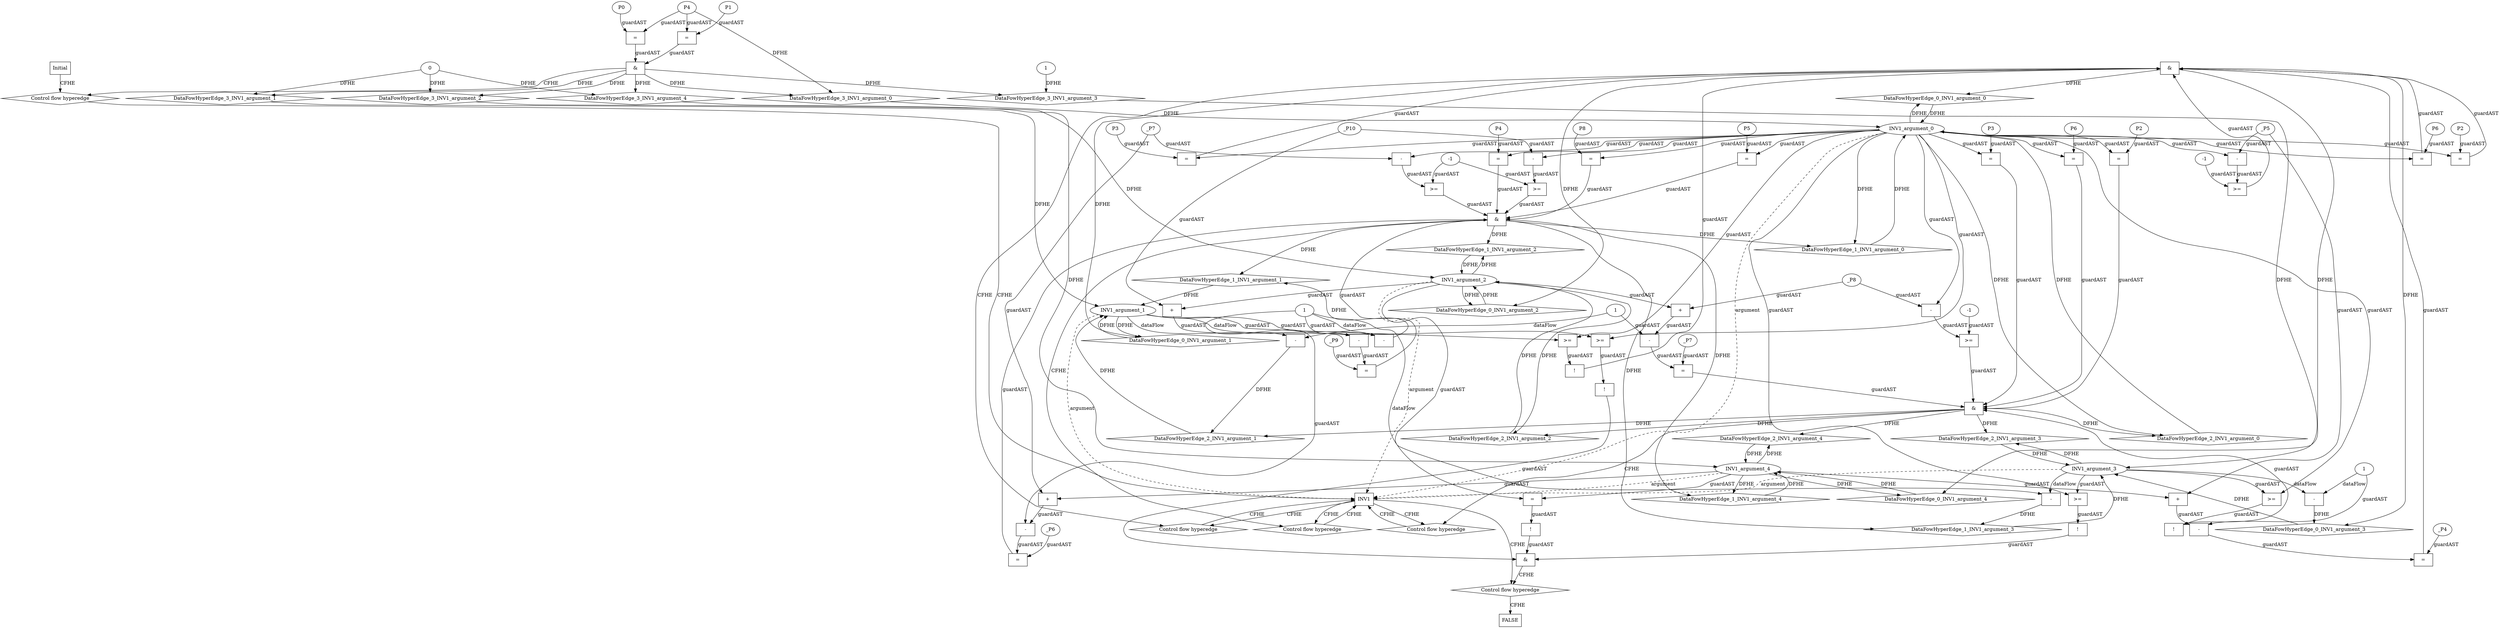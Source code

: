digraph dag {
"INV1" [label="INV1" nodeName="INV1" class=CONTROL  shape="rect"];
FALSE [label="FALSE" nodeName=FALSE class=CONTROL  shape="rect"];
Initial [label="Initial" nodeName=Initial class=CONTROL  shape="rect"];
ControlFowHyperEdge_0 [label="Control flow hyperedge" nodeName=ControlFowHyperEdge_0 class=controlFlowHyperEdge shape="diamond"];
"INV1" -> ControlFowHyperEdge_0 [label="CFHE"]
ControlFowHyperEdge_0 -> "INV1" [label="CFHE"]
ControlFowHyperEdge_1 [label="Control flow hyperedge" nodeName=ControlFowHyperEdge_1 class=controlFlowHyperEdge shape="diamond"];
"INV1" -> ControlFowHyperEdge_1 [label="CFHE"]
ControlFowHyperEdge_1 -> "INV1" [label="CFHE"]
ControlFowHyperEdge_2 [label="Control flow hyperedge" nodeName=ControlFowHyperEdge_2 class=controlFlowHyperEdge shape="diamond"];
"INV1" -> ControlFowHyperEdge_2 [label="CFHE"]
ControlFowHyperEdge_2 -> "INV1" [label="CFHE"]
ControlFowHyperEdge_3 [label="Control flow hyperedge" nodeName=ControlFowHyperEdge_3 class=controlFlowHyperEdge shape="diamond"];
"Initial" -> ControlFowHyperEdge_3 [label="CFHE"]
ControlFowHyperEdge_3 -> "INV1" [label="CFHE"]
ControlFowHyperEdge_4 [label="Control flow hyperedge" nodeName=ControlFowHyperEdge_4 class=controlFlowHyperEdge shape="diamond"];
"INV1" -> ControlFowHyperEdge_4 [label="CFHE"]
ControlFowHyperEdge_4 -> "FALSE" [label="CFHE"]
"INV1_argument_0" [label="INV1_argument_0" nodeName=argument0 class=argument  head="INV1" shape="oval"];
"INV1_argument_0" -> "INV1"[label="argument" style="dashed"]
"INV1_argument_1" [label="INV1_argument_1" nodeName=argument1 class=argument  head="INV1" shape="oval"];
"INV1_argument_1" -> "INV1"[label="argument" style="dashed"]
"INV1_argument_2" [label="INV1_argument_2" nodeName=argument2 class=argument  head="INV1" shape="oval"];
"INV1_argument_2" -> "INV1"[label="argument" style="dashed"]
"INV1_argument_3" [label="INV1_argument_3" nodeName=argument3 class=argument  head="INV1" shape="oval"];
"INV1_argument_3" -> "INV1"[label="argument" style="dashed"]
"INV1_argument_4" [label="INV1_argument_4" nodeName=argument4 class=argument  head="INV1" shape="oval"];
"INV1_argument_4" -> "INV1"[label="argument" style="dashed"]

"xxxINV1___INV1_0xxx_and" [label="&" nodeName="xxxINV1___INV1_0xxx_and" class=Operator shape="rect"];
"xxxINV1___INV1_0xxxguard1_node_0" [label="=" nodeName="xxxINV1___INV1_0xxxguard1_node_0" class=Operator  shape="rect"];
"xxxINV1___INV1_0xxxguard1_node_1" [label="-" nodeName="xxxINV1___INV1_0xxxguard1_node_1" class= Operator shape="rect"];
"xxxINV1___INV1_0xxxguard1_node_2" [label="+" nodeName="xxxINV1___INV1_0xxxguard1_node_2" class= Operator shape="rect"];
"xxxINV1___INV1_0xxxguard1_node_4" [label="_P5" nodeName="xxxINV1___INV1_0xxxguard1_node_4" class=symbolicConstant ];
"xxxINV1___INV1_0xxxguard1_node_6" [label="_P4" nodeName="xxxINV1___INV1_0xxxguard1_node_6" class=symbolicConstant ];
"xxxINV1___INV1_0xxxguard1_node_1" -> "xxxINV1___INV1_0xxxguard1_node_0"[label="guardAST"]
"xxxINV1___INV1_0xxxguard1_node_6" -> "xxxINV1___INV1_0xxxguard1_node_0"[label="guardAST"]
"xxxINV1___INV1_0xxxguard1_node_2" -> "xxxINV1___INV1_0xxxguard1_node_1"[label="guardAST"]
"xxxINV1___INV1_0xxxdataFlow_0_node_2" -> "xxxINV1___INV1_0xxxguard1_node_1"[label="guardAST"]
"INV1_argument_4" -> "xxxINV1___INV1_0xxxguard1_node_2"[label="guardAST"]
"xxxINV1___INV1_0xxxguard1_node_4" -> "xxxINV1___INV1_0xxxguard1_node_2"[label="guardAST"]

"xxxINV1___INV1_0xxxguard1_node_0" -> "xxxINV1___INV1_0xxx_and" [label="guardAST"];
"xxxINV1___INV1_0xxxguard2_node_0" [label="=" nodeName="xxxINV1___INV1_0xxxguard2_node_0" class=Operator  shape="rect"];
"xxxINV1___INV1_0xxxguard2_node_1" [label="P6" nodeName="xxxINV1___INV1_0xxxguard2_node_1" class=symbolicConstant ];
"xxxINV1___INV1_0xxxguard2_node_1" -> "xxxINV1___INV1_0xxxguard2_node_0"[label="guardAST"]
"INV1_argument_0" -> "xxxINV1___INV1_0xxxguard2_node_0"[label="guardAST"]

"xxxINV1___INV1_0xxxguard2_node_0" -> "xxxINV1___INV1_0xxx_and" [label="guardAST"];
"xxxINV1___INV1_0xxxguard_0_node_0" [label="=" nodeName="xxxINV1___INV1_0xxxguard_0_node_0" class=Operator  shape="rect"];
"xxxINV1___INV1_0xxxguard_0_node_1" [label="P2" nodeName="xxxINV1___INV1_0xxxguard_0_node_1" class=symbolicConstant ];
"xxxINV1___INV1_0xxxguard_0_node_1" -> "xxxINV1___INV1_0xxxguard_0_node_0"[label="guardAST"]
"INV1_argument_0" -> "xxxINV1___INV1_0xxxguard_0_node_0"[label="guardAST"]

"xxxINV1___INV1_0xxxguard_0_node_0" -> "xxxINV1___INV1_0xxx_and" [label="guardAST"];
"xxxINV1___INV1_0xxxguard4_node_0" [label=">=" nodeName="xxxINV1___INV1_0xxxguard4_node_0" class=Operator  shape="rect"];
"xxxINV1___INV1_0xxxguard4_node_1" [label="-" nodeName="xxxINV1___INV1_0xxxguard4_node_1" class= Operator shape="rect"];
"xxxINV1___INV1_0xxxguard4_node_4" [label="-1" nodeName="xxxINV1___INV1_0xxxguard4_node_4" class=IdealInt ];
"xxxINV1___INV1_0xxxguard4_node_1" -> "xxxINV1___INV1_0xxxguard4_node_0"[label="guardAST"]
"xxxINV1___INV1_0xxxguard4_node_4" -> "xxxINV1___INV1_0xxxguard4_node_0"[label="guardAST"]
"INV1_argument_0" -> "xxxINV1___INV1_0xxxguard4_node_1"[label="guardAST"]
"xxxINV1___INV1_0xxxguard1_node_4" -> "xxxINV1___INV1_0xxxguard4_node_1"[label="guardAST"]

"xxxINV1___INV1_0xxxguard4_node_0" -> "xxxINV1___INV1_0xxx_and" [label="guardAST"];
"xxxINV1___INV1_0xxxguard3_node_0" [label="!" nodeName="xxxINV1___INV1_0xxxguard3_node_0" class=Operator shape="rect"];
"xxxINV1___INV1_0xxxguard3_node_1" [label=">=" nodeName="xxxINV1___INV1_0xxxguard3_node_1" class=Operator  shape="rect"];
"xxxINV1___INV1_0xxxguard3_node_1" -> "xxxINV1___INV1_0xxxguard3_node_0"[label="guardAST"]
"INV1_argument_0" -> "xxxINV1___INV1_0xxxguard3_node_1"[label="guardAST"]
"INV1_argument_1" -> "xxxINV1___INV1_0xxxguard3_node_1"[label="guardAST"]

"xxxINV1___INV1_0xxxguard3_node_0" -> "xxxINV1___INV1_0xxx_and" [label="guardAST"];
"xxxINV1___INV1_0xxxguard5_node_0" [label="=" nodeName="xxxINV1___INV1_0xxxguard5_node_0" class=Operator  shape="rect"];
"xxxINV1___INV1_0xxxguard5_node_1" [label="P3" nodeName="xxxINV1___INV1_0xxxguard5_node_1" class=symbolicConstant ];
"xxxINV1___INV1_0xxxguard5_node_1" -> "xxxINV1___INV1_0xxxguard5_node_0"[label="guardAST"]
"INV1_argument_0" -> "xxxINV1___INV1_0xxxguard5_node_0"[label="guardAST"]

"xxxINV1___INV1_0xxxguard5_node_0" -> "xxxINV1___INV1_0xxx_and" [label="guardAST"];
"xxxINV1___INV1_0xxx_and" -> "ControlFowHyperEdge_0" [label="CFHE"];
"xxxINV1___INV1_0xxxdataFlow_0_node_0" [label="-" nodeName="xxxINV1___INV1_0xxxdataFlow_0_node_0" class= Operator shape="rect"];
"xxxINV1___INV1_0xxxdataFlow_0_node_2" [label="1" nodeName="xxxINV1___INV1_0xxxdataFlow_0_node_2" class=IdealInt ];
"INV1_argument_3" -> "xxxINV1___INV1_0xxxdataFlow_0_node_0"[label="dataFlow"]
"xxxINV1___INV1_0xxxdataFlow_0_node_2" -> "xxxINV1___INV1_0xxxdataFlow_0_node_0"[label="dataFlow"]


"xxxINV1___INV1_1xxx_and" [label="&" nodeName="xxxINV1___INV1_1xxx_and" class=Operator shape="rect"];
"xxxINV1___INV1_1xxxguard2_node_0" [label="=" nodeName="xxxINV1___INV1_1xxxguard2_node_0" class=Operator  shape="rect"];
"xxxINV1___INV1_1xxxguard2_node_1" [label="P8" nodeName="xxxINV1___INV1_1xxxguard2_node_1" class=symbolicConstant ];
"xxxINV1___INV1_1xxxguard2_node_1" -> "xxxINV1___INV1_1xxxguard2_node_0"[label="guardAST"]
"INV1_argument_0" -> "xxxINV1___INV1_1xxxguard2_node_0"[label="guardAST"]

"xxxINV1___INV1_1xxxguard2_node_0" -> "xxxINV1___INV1_1xxx_and" [label="guardAST"];
"xxxINV1___INV1_1xxxguard6_node_0" [label="=" nodeName="xxxINV1___INV1_1xxxguard6_node_0" class=Operator  shape="rect"];
"xxxINV1___INV1_1xxxguard6_node_1" [label="P5" nodeName="xxxINV1___INV1_1xxxguard6_node_1" class=symbolicConstant ];
"xxxINV1___INV1_1xxxguard6_node_1" -> "xxxINV1___INV1_1xxxguard6_node_0"[label="guardAST"]
"INV1_argument_0" -> "xxxINV1___INV1_1xxxguard6_node_0"[label="guardAST"]

"xxxINV1___INV1_1xxxguard6_node_0" -> "xxxINV1___INV1_1xxx_and" [label="guardAST"];
"xxxINV1___INV1_1xxxguard3_node_0" [label=">=" nodeName="xxxINV1___INV1_1xxxguard3_node_0" class=Operator  shape="rect"];
"xxxINV1___INV1_1xxxguard3_node_1" [label="-" nodeName="xxxINV1___INV1_1xxxguard3_node_1" class= Operator shape="rect"];
"xxxINV1___INV1_1xxxguard3_node_4" [label="-1" nodeName="xxxINV1___INV1_1xxxguard3_node_4" class=IdealInt ];
"xxxINV1___INV1_1xxxguard3_node_1" -> "xxxINV1___INV1_1xxxguard3_node_0"[label="guardAST"]
"xxxINV1___INV1_1xxxguard3_node_4" -> "xxxINV1___INV1_1xxxguard3_node_0"[label="guardAST"]
"INV1_argument_0" -> "xxxINV1___INV1_1xxxguard3_node_1"[label="guardAST"]
"xxxINV1___INV1_1xxxguard1_node_4" -> "xxxINV1___INV1_1xxxguard3_node_1"[label="guardAST"]

"xxxINV1___INV1_1xxxguard3_node_0" -> "xxxINV1___INV1_1xxx_and" [label="guardAST"];
"xxxINV1___INV1_1xxxguard_0_node_0" [label="=" nodeName="xxxINV1___INV1_1xxxguard_0_node_0" class=Operator  shape="rect"];
"xxxINV1___INV1_1xxxguard_0_node_1" [label="P4" nodeName="xxxINV1___INV1_1xxxguard_0_node_1" class=symbolicConstant ];
"xxxINV1___INV1_1xxxguard_0_node_1" -> "xxxINV1___INV1_1xxxguard_0_node_0"[label="guardAST"]
"INV1_argument_0" -> "xxxINV1___INV1_1xxxguard_0_node_0"[label="guardAST"]

"xxxINV1___INV1_1xxxguard_0_node_0" -> "xxxINV1___INV1_1xxx_and" [label="guardAST"];
"xxxINV1___INV1_1xxxguard4_node_0" [label=">=" nodeName="xxxINV1___INV1_1xxxguard4_node_0" class=Operator  shape="rect"];
"xxxINV1___INV1_1xxxguard4_node_1" [label="-" nodeName="xxxINV1___INV1_1xxxguard4_node_1" class= Operator shape="rect"];
"xxxINV1___INV1_1xxxguard4_node_3" [label="_P10" nodeName="xxxINV1___INV1_1xxxguard4_node_3" class=symbolicConstant ];
"xxxINV1___INV1_1xxxguard4_node_1" -> "xxxINV1___INV1_1xxxguard4_node_0"[label="guardAST"]
"xxxINV1___INV1_1xxxguard3_node_4" -> "xxxINV1___INV1_1xxxguard4_node_0"[label="guardAST"]
"INV1_argument_0" -> "xxxINV1___INV1_1xxxguard4_node_1"[label="guardAST"]
"xxxINV1___INV1_1xxxguard4_node_3" -> "xxxINV1___INV1_1xxxguard4_node_1"[label="guardAST"]

"xxxINV1___INV1_1xxxguard4_node_0" -> "xxxINV1___INV1_1xxx_and" [label="guardAST"];
"xxxINV1___INV1_1xxxguard5_node_0" [label="=" nodeName="xxxINV1___INV1_1xxxguard5_node_0" class=Operator  shape="rect"];
"xxxINV1___INV1_1xxxguard5_node_1" [label="-" nodeName="xxxINV1___INV1_1xxxguard5_node_1" class= Operator shape="rect"];
"xxxINV1___INV1_1xxxguard5_node_2" [label="+" nodeName="xxxINV1___INV1_1xxxguard5_node_2" class= Operator shape="rect"];
"xxxINV1___INV1_1xxxguard5_node_6" [label="_P9" nodeName="xxxINV1___INV1_1xxxguard5_node_6" class=symbolicConstant ];
"xxxINV1___INV1_1xxxguard5_node_1" -> "xxxINV1___INV1_1xxxguard5_node_0"[label="guardAST"]
"xxxINV1___INV1_1xxxguard5_node_6" -> "xxxINV1___INV1_1xxxguard5_node_0"[label="guardAST"]
"xxxINV1___INV1_1xxxguard5_node_2" -> "xxxINV1___INV1_1xxxguard5_node_1"[label="guardAST"]
"xxxINV1___INV1_1xxxdataFlow_0_node_2" -> "xxxINV1___INV1_1xxxguard5_node_1"[label="guardAST"]
"INV1_argument_2" -> "xxxINV1___INV1_1xxxguard5_node_2"[label="guardAST"]
"xxxINV1___INV1_1xxxguard4_node_3" -> "xxxINV1___INV1_1xxxguard5_node_2"[label="guardAST"]

"xxxINV1___INV1_1xxxguard5_node_0" -> "xxxINV1___INV1_1xxx_and" [label="guardAST"];
"xxxINV1___INV1_1xxxguard1_node_0" [label="=" nodeName="xxxINV1___INV1_1xxxguard1_node_0" class=Operator  shape="rect"];
"xxxINV1___INV1_1xxxguard1_node_1" [label="-" nodeName="xxxINV1___INV1_1xxxguard1_node_1" class= Operator shape="rect"];
"xxxINV1___INV1_1xxxguard1_node_2" [label="+" nodeName="xxxINV1___INV1_1xxxguard1_node_2" class= Operator shape="rect"];
"xxxINV1___INV1_1xxxguard1_node_4" [label="_P7" nodeName="xxxINV1___INV1_1xxxguard1_node_4" class=symbolicConstant ];
"xxxINV1___INV1_1xxxguard1_node_6" [label="_P6" nodeName="xxxINV1___INV1_1xxxguard1_node_6" class=symbolicConstant ];
"xxxINV1___INV1_1xxxguard1_node_1" -> "xxxINV1___INV1_1xxxguard1_node_0"[label="guardAST"]
"xxxINV1___INV1_1xxxguard1_node_6" -> "xxxINV1___INV1_1xxxguard1_node_0"[label="guardAST"]
"xxxINV1___INV1_1xxxguard1_node_2" -> "xxxINV1___INV1_1xxxguard1_node_1"[label="guardAST"]
"xxxINV1___INV1_1xxxdataFlow_0_node_2" -> "xxxINV1___INV1_1xxxguard1_node_1"[label="guardAST"]
"INV1_argument_4" -> "xxxINV1___INV1_1xxxguard1_node_2"[label="guardAST"]
"xxxINV1___INV1_1xxxguard1_node_4" -> "xxxINV1___INV1_1xxxguard1_node_2"[label="guardAST"]

"xxxINV1___INV1_1xxxguard1_node_0" -> "xxxINV1___INV1_1xxx_and" [label="guardAST"];
"xxxINV1___INV1_1xxx_and" -> "ControlFowHyperEdge_1" [label="CFHE"];
"xxxINV1___INV1_1xxxdataFlow_0_node_0" [label="-" nodeName="xxxINV1___INV1_1xxxdataFlow_0_node_0" class= Operator shape="rect"];
"xxxINV1___INV1_1xxxdataFlow_0_node_2" [label="1" nodeName="xxxINV1___INV1_1xxxdataFlow_0_node_2" class=IdealInt ];
"INV1_argument_1" -> "xxxINV1___INV1_1xxxdataFlow_0_node_0"[label="dataFlow"]
"xxxINV1___INV1_1xxxdataFlow_0_node_2" -> "xxxINV1___INV1_1xxxdataFlow_0_node_0"[label="dataFlow"]


"xxxINV1___INV1_1xxxdataFlow2_node_0" [label="-" nodeName="xxxINV1___INV1_1xxxdataFlow2_node_0" class= Operator shape="rect"];
"INV1_argument_3" -> "xxxINV1___INV1_1xxxdataFlow2_node_0"[label="dataFlow"]
"xxxINV1___INV1_1xxxdataFlow_0_node_2" -> "xxxINV1___INV1_1xxxdataFlow2_node_0"[label="dataFlow"]


"xxxINV1___INV1_2xxx_and" [label="&" nodeName="xxxINV1___INV1_2xxx_and" class=Operator shape="rect"];
"xxxINV1___INV1_2xxxguard3_node_0" [label=">=" nodeName="xxxINV1___INV1_2xxxguard3_node_0" class=Operator  shape="rect"];
"xxxINV1___INV1_2xxxguard3_node_1" [label="-" nodeName="xxxINV1___INV1_2xxxguard3_node_1" class= Operator shape="rect"];
"xxxINV1___INV1_2xxxguard3_node_4" [label="-1" nodeName="xxxINV1___INV1_2xxxguard3_node_4" class=IdealInt ];
"xxxINV1___INV1_2xxxguard3_node_1" -> "xxxINV1___INV1_2xxxguard3_node_0"[label="guardAST"]
"xxxINV1___INV1_2xxxguard3_node_4" -> "xxxINV1___INV1_2xxxguard3_node_0"[label="guardAST"]
"INV1_argument_0" -> "xxxINV1___INV1_2xxxguard3_node_1"[label="guardAST"]
"xxxINV1___INV1_2xxxguard1_node_4" -> "xxxINV1___INV1_2xxxguard3_node_1"[label="guardAST"]

"xxxINV1___INV1_2xxxguard3_node_0" -> "xxxINV1___INV1_2xxx_and" [label="guardAST"];
"xxxINV1___INV1_2xxxguard5_node_0" [label="=" nodeName="xxxINV1___INV1_2xxxguard5_node_0" class=Operator  shape="rect"];
"xxxINV1___INV1_2xxxguard5_node_1" [label="P3" nodeName="xxxINV1___INV1_2xxxguard5_node_1" class=symbolicConstant ];
"xxxINV1___INV1_2xxxguard5_node_1" -> "xxxINV1___INV1_2xxxguard5_node_0"[label="guardAST"]
"INV1_argument_0" -> "xxxINV1___INV1_2xxxguard5_node_0"[label="guardAST"]

"xxxINV1___INV1_2xxxguard5_node_0" -> "xxxINV1___INV1_2xxx_and" [label="guardAST"];
"xxxINV1___INV1_2xxxguard4_node_0" [label="!" nodeName="xxxINV1___INV1_2xxxguard4_node_0" class=Operator shape="rect"];
"xxxINV1___INV1_2xxxguard4_node_1" [label=">=" nodeName="xxxINV1___INV1_2xxxguard4_node_1" class=Operator  shape="rect"];
"xxxINV1___INV1_2xxxguard4_node_1" -> "xxxINV1___INV1_2xxxguard4_node_0"[label="guardAST"]
"INV1_argument_0" -> "xxxINV1___INV1_2xxxguard4_node_1"[label="guardAST"]
"INV1_argument_3" -> "xxxINV1___INV1_2xxxguard4_node_1"[label="guardAST"]

"xxxINV1___INV1_2xxxguard4_node_0" -> "xxxINV1___INV1_2xxx_and" [label="guardAST"];
"xxxINV1___INV1_2xxxguard_0_node_0" [label="=" nodeName="xxxINV1___INV1_2xxxguard_0_node_0" class=Operator  shape="rect"];
"xxxINV1___INV1_2xxxguard_0_node_1" [label="P2" nodeName="xxxINV1___INV1_2xxxguard_0_node_1" class=symbolicConstant ];
"xxxINV1___INV1_2xxxguard_0_node_1" -> "xxxINV1___INV1_2xxxguard_0_node_0"[label="guardAST"]
"INV1_argument_0" -> "xxxINV1___INV1_2xxxguard_0_node_0"[label="guardAST"]

"xxxINV1___INV1_2xxxguard_0_node_0" -> "xxxINV1___INV1_2xxx_and" [label="guardAST"];
"xxxINV1___INV1_2xxxguard2_node_0" [label="=" nodeName="xxxINV1___INV1_2xxxguard2_node_0" class=Operator  shape="rect"];
"xxxINV1___INV1_2xxxguard2_node_1" [label="P6" nodeName="xxxINV1___INV1_2xxxguard2_node_1" class=symbolicConstant ];
"xxxINV1___INV1_2xxxguard2_node_1" -> "xxxINV1___INV1_2xxxguard2_node_0"[label="guardAST"]
"INV1_argument_0" -> "xxxINV1___INV1_2xxxguard2_node_0"[label="guardAST"]

"xxxINV1___INV1_2xxxguard2_node_0" -> "xxxINV1___INV1_2xxx_and" [label="guardAST"];
"xxxINV1___INV1_2xxxguard1_node_0" [label="=" nodeName="xxxINV1___INV1_2xxxguard1_node_0" class=Operator  shape="rect"];
"xxxINV1___INV1_2xxxguard1_node_1" [label="-" nodeName="xxxINV1___INV1_2xxxguard1_node_1" class= Operator shape="rect"];
"xxxINV1___INV1_2xxxguard1_node_2" [label="+" nodeName="xxxINV1___INV1_2xxxguard1_node_2" class= Operator shape="rect"];
"xxxINV1___INV1_2xxxguard1_node_4" [label="_P8" nodeName="xxxINV1___INV1_2xxxguard1_node_4" class=symbolicConstant ];
"xxxINV1___INV1_2xxxguard1_node_6" [label="_P7" nodeName="xxxINV1___INV1_2xxxguard1_node_6" class=symbolicConstant ];
"xxxINV1___INV1_2xxxguard1_node_1" -> "xxxINV1___INV1_2xxxguard1_node_0"[label="guardAST"]
"xxxINV1___INV1_2xxxguard1_node_6" -> "xxxINV1___INV1_2xxxguard1_node_0"[label="guardAST"]
"xxxINV1___INV1_2xxxguard1_node_2" -> "xxxINV1___INV1_2xxxguard1_node_1"[label="guardAST"]
"xxxINV1___INV1_2xxxdataFlow_0_node_2" -> "xxxINV1___INV1_2xxxguard1_node_1"[label="guardAST"]
"INV1_argument_2" -> "xxxINV1___INV1_2xxxguard1_node_2"[label="guardAST"]
"xxxINV1___INV1_2xxxguard1_node_4" -> "xxxINV1___INV1_2xxxguard1_node_2"[label="guardAST"]

"xxxINV1___INV1_2xxxguard1_node_0" -> "xxxINV1___INV1_2xxx_and" [label="guardAST"];
"xxxINV1___INV1_2xxx_and" -> "ControlFowHyperEdge_2" [label="CFHE"];
"xxxINV1___INV1_2xxxdataFlow_0_node_0" [label="-" nodeName="xxxINV1___INV1_2xxxdataFlow_0_node_0" class= Operator shape="rect"];
"xxxINV1___INV1_2xxxdataFlow_0_node_2" [label="1" nodeName="xxxINV1___INV1_2xxxdataFlow_0_node_2" class=IdealInt ];
"INV1_argument_1" -> "xxxINV1___INV1_2xxxdataFlow_0_node_0"[label="dataFlow"]
"xxxINV1___INV1_2xxxdataFlow_0_node_2" -> "xxxINV1___INV1_2xxxdataFlow_0_node_0"[label="dataFlow"]


"xxxINV1___Initial_3xxx_and" [label="&" nodeName="xxxINV1___Initial_3xxx_and" class=Operator shape="rect"];
"xxxINV1___Initial_3xxxguard_0_node_0" [label="=" nodeName="xxxINV1___Initial_3xxxguard_0_node_0" class=Operator  shape="rect"];
"xxxINV1___Initial_3xxxguard_0_node_1" [label="P0" nodeName="xxxINV1___Initial_3xxxguard_0_node_1" class=symbolicConstant ];
"xxxINV1___Initial_3xxxguard_0_node_1" -> "xxxINV1___Initial_3xxxguard_0_node_0"[label="guardAST"]
"xxxINV1___Initial_3xxxdataFlow4_node_0" -> "xxxINV1___Initial_3xxxguard_0_node_0"[label="guardAST"]

"xxxINV1___Initial_3xxxguard_0_node_0" -> "xxxINV1___Initial_3xxx_and" [label="guardAST"];
"xxxINV1___Initial_3xxxguard1_node_0" [label="=" nodeName="xxxINV1___Initial_3xxxguard1_node_0" class=Operator  shape="rect"];
"xxxINV1___Initial_3xxxguard1_node_1" [label="P1" nodeName="xxxINV1___Initial_3xxxguard1_node_1" class=symbolicConstant ];
"xxxINV1___Initial_3xxxguard1_node_1" -> "xxxINV1___Initial_3xxxguard1_node_0"[label="guardAST"]
"xxxINV1___Initial_3xxxdataFlow4_node_0" -> "xxxINV1___Initial_3xxxguard1_node_0"[label="guardAST"]

"xxxINV1___Initial_3xxxguard1_node_0" -> "xxxINV1___Initial_3xxx_and" [label="guardAST"];
"xxxINV1___Initial_3xxx_and" -> "ControlFowHyperEdge_3" [label="CFHE"];
"xxxINV1___Initial_3xxxdataFlow_0_node_0" [label="0" nodeName="xxxINV1___Initial_3xxxdataFlow_0_node_0" class=IdealInt ];



"xxxINV1___Initial_3xxxdataFlow3_node_0" [label="1" nodeName="xxxINV1___Initial_3xxxdataFlow3_node_0" class=IdealInt ];

"xxxINV1___Initial_3xxxdataFlow4_node_0" [label="P4" nodeName="xxxINV1___Initial_3xxxdataFlow4_node_0" class=symbolicConstant ];

"xxxFALSE___INV1_4xxx_and" [label="&" nodeName="xxxFALSE___INV1_4xxx_and" class=Operator shape="rect"];
"xxxFALSE___INV1_4xxxguard_0_node_0" [label="!" nodeName="xxxFALSE___INV1_4xxxguard_0_node_0" class=Operator shape="rect"];
"xxxFALSE___INV1_4xxxguard_0_node_1" [label=">=" nodeName="xxxFALSE___INV1_4xxxguard_0_node_1" class=Operator  shape="rect"];
"xxxFALSE___INV1_4xxxguard_0_node_1" -> "xxxFALSE___INV1_4xxxguard_0_node_0"[label="guardAST"]
"INV1_argument_0" -> "xxxFALSE___INV1_4xxxguard_0_node_1"[label="guardAST"]
"INV1_argument_1" -> "xxxFALSE___INV1_4xxxguard_0_node_1"[label="guardAST"]

"xxxFALSE___INV1_4xxxguard_0_node_0" -> "xxxFALSE___INV1_4xxx_and" [label="guardAST"];
"xxxFALSE___INV1_4xxxguard1_node_0" [label="!" nodeName="xxxFALSE___INV1_4xxxguard1_node_0" class=Operator shape="rect"];
"xxxFALSE___INV1_4xxxguard1_node_1" [label=">=" nodeName="xxxFALSE___INV1_4xxxguard1_node_1" class=Operator  shape="rect"];
"xxxFALSE___INV1_4xxxguard1_node_1" -> "xxxFALSE___INV1_4xxxguard1_node_0"[label="guardAST"]
"INV1_argument_0" -> "xxxFALSE___INV1_4xxxguard1_node_1"[label="guardAST"]
"INV1_argument_3" -> "xxxFALSE___INV1_4xxxguard1_node_1"[label="guardAST"]

"xxxFALSE___INV1_4xxxguard1_node_0" -> "xxxFALSE___INV1_4xxx_and" [label="guardAST"];
"xxxFALSE___INV1_4xxxguard2_node_0" [label="!" nodeName="xxxFALSE___INV1_4xxxguard2_node_0" class=Operator shape="rect"];
"xxxFALSE___INV1_4xxxguard2_node_1" [label="=" nodeName="xxxFALSE___INV1_4xxxguard2_node_1" class=Operator  shape="rect"];
"xxxFALSE___INV1_4xxxguard2_node_1" -> "xxxFALSE___INV1_4xxxguard2_node_0"[label="guardAST"]
"INV1_argument_2" -> "xxxFALSE___INV1_4xxxguard2_node_1"[label="guardAST"]
"INV1_argument_4" -> "xxxFALSE___INV1_4xxxguard2_node_1"[label="guardAST"]

"xxxFALSE___INV1_4xxxguard2_node_0" -> "xxxFALSE___INV1_4xxx_and" [label="guardAST"];
"xxxFALSE___INV1_4xxx_and" -> "ControlFowHyperEdge_4" [label="CFHE"];
"INV1_argument_0" -> "DataFowHyperEdge_0_INV1_argument_0"[label="DFHE"]
"DataFowHyperEdge_0_INV1_argument_0" [label="DataFowHyperEdge_0_INV1_argument_0" nodeName="DataFowHyperEdge_0_INV1_argument_0" class=DataFlowHyperedge shape="diamond"];
"DataFowHyperEdge_0_INV1_argument_0" -> "INV1_argument_0"[label="DFHE"]
"xxxINV1___INV1_0xxx_and" -> "DataFowHyperEdge_0_INV1_argument_0"[label="DFHE"]
"INV1_argument_1" -> "DataFowHyperEdge_0_INV1_argument_1"[label="DFHE"]
"DataFowHyperEdge_0_INV1_argument_1" [label="DataFowHyperEdge_0_INV1_argument_1" nodeName="DataFowHyperEdge_0_INV1_argument_1" class=DataFlowHyperedge shape="diamond"];
"DataFowHyperEdge_0_INV1_argument_1" -> "INV1_argument_1"[label="DFHE"]
"xxxINV1___INV1_0xxx_and" -> "DataFowHyperEdge_0_INV1_argument_1"[label="DFHE"]
"INV1_argument_2" -> "DataFowHyperEdge_0_INV1_argument_2"[label="DFHE"]
"DataFowHyperEdge_0_INV1_argument_2" [label="DataFowHyperEdge_0_INV1_argument_2" nodeName="DataFowHyperEdge_0_INV1_argument_2" class=DataFlowHyperedge shape="diamond"];
"DataFowHyperEdge_0_INV1_argument_2" -> "INV1_argument_2"[label="DFHE"]
"xxxINV1___INV1_0xxx_and" -> "DataFowHyperEdge_0_INV1_argument_2"[label="DFHE"]
"INV1_argument_0" -> "DataFowHyperEdge_1_INV1_argument_0"[label="DFHE"]
"DataFowHyperEdge_1_INV1_argument_0" [label="DataFowHyperEdge_1_INV1_argument_0" nodeName="DataFowHyperEdge_1_INV1_argument_0" class=DataFlowHyperedge shape="diamond"];
"DataFowHyperEdge_1_INV1_argument_0" -> "INV1_argument_0"[label="DFHE"]
"xxxINV1___INV1_1xxx_and" -> "DataFowHyperEdge_1_INV1_argument_0"[label="DFHE"]
"INV1_argument_0" -> "DataFowHyperEdge_2_INV1_argument_0"[label="DFHE"]
"DataFowHyperEdge_2_INV1_argument_0" [label="DataFowHyperEdge_2_INV1_argument_0" nodeName="DataFowHyperEdge_2_INV1_argument_0" class=DataFlowHyperedge shape="diamond"];
"DataFowHyperEdge_2_INV1_argument_0" -> "INV1_argument_0"[label="DFHE"]
"xxxINV1___INV1_2xxx_and" -> "DataFowHyperEdge_2_INV1_argument_0"[label="DFHE"]
"INV1_argument_3" -> "DataFowHyperEdge_2_INV1_argument_3"[label="DFHE"]
"DataFowHyperEdge_2_INV1_argument_3" [label="DataFowHyperEdge_2_INV1_argument_3" nodeName="DataFowHyperEdge_2_INV1_argument_3" class=DataFlowHyperedge shape="diamond"];
"DataFowHyperEdge_2_INV1_argument_3" -> "INV1_argument_3"[label="DFHE"]
"xxxINV1___INV1_2xxx_and" -> "DataFowHyperEdge_2_INV1_argument_3"[label="DFHE"]
"INV1_argument_4" -> "DataFowHyperEdge_2_INV1_argument_4"[label="DFHE"]
"DataFowHyperEdge_2_INV1_argument_4" [label="DataFowHyperEdge_2_INV1_argument_4" nodeName="DataFowHyperEdge_2_INV1_argument_4" class=DataFlowHyperedge shape="diamond"];
"DataFowHyperEdge_2_INV1_argument_4" -> "INV1_argument_4"[label="DFHE"]
"xxxINV1___INV1_2xxx_and" -> "DataFowHyperEdge_2_INV1_argument_4"[label="DFHE"]
"DataFowHyperEdge_0_INV1_argument_3" [label="DataFowHyperEdge_0_INV1_argument_3" nodeName="DataFowHyperEdge_0_INV1_argument_3" class=DataFlowHyperedge shape="diamond"];
"DataFowHyperEdge_0_INV1_argument_3" -> "INV1_argument_3"[label="DFHE"]
"xxxINV1___INV1_0xxx_and" -> "DataFowHyperEdge_0_INV1_argument_3"[label="DFHE"]
"xxxINV1___INV1_0xxxdataFlow_0_node_0" -> "DataFowHyperEdge_0_INV1_argument_3" [label="DFHE"];
"DataFowHyperEdge_0_INV1_argument_4" [label="DataFowHyperEdge_0_INV1_argument_4" nodeName="DataFowHyperEdge_0_INV1_argument_4" class=DataFlowHyperedge shape="diamond"];
"DataFowHyperEdge_0_INV1_argument_4" -> "INV1_argument_4"[label="DFHE"]
"xxxINV1___INV1_0xxx_and" -> "DataFowHyperEdge_0_INV1_argument_4"[label="DFHE"]
"INV1_argument_4" -> "DataFowHyperEdge_0_INV1_argument_4" [label="DFHE"];
"DataFowHyperEdge_1_INV1_argument_1" [label="DataFowHyperEdge_1_INV1_argument_1" nodeName="DataFowHyperEdge_1_INV1_argument_1" class=DataFlowHyperedge shape="diamond"];
"DataFowHyperEdge_1_INV1_argument_1" -> "INV1_argument_1"[label="DFHE"]
"xxxINV1___INV1_1xxx_and" -> "DataFowHyperEdge_1_INV1_argument_1"[label="DFHE"]
"xxxINV1___INV1_1xxxdataFlow_0_node_0" -> "DataFowHyperEdge_1_INV1_argument_1" [label="DFHE"];
"DataFowHyperEdge_1_INV1_argument_2" [label="DataFowHyperEdge_1_INV1_argument_2" nodeName="DataFowHyperEdge_1_INV1_argument_2" class=DataFlowHyperedge shape="diamond"];
"DataFowHyperEdge_1_INV1_argument_2" -> "INV1_argument_2"[label="DFHE"]
"xxxINV1___INV1_1xxx_and" -> "DataFowHyperEdge_1_INV1_argument_2"[label="DFHE"]
"INV1_argument_2" -> "DataFowHyperEdge_1_INV1_argument_2" [label="DFHE"];
"DataFowHyperEdge_1_INV1_argument_3" [label="DataFowHyperEdge_1_INV1_argument_3" nodeName="DataFowHyperEdge_1_INV1_argument_3" class=DataFlowHyperedge shape="diamond"];
"DataFowHyperEdge_1_INV1_argument_3" -> "INV1_argument_3"[label="DFHE"]
"xxxINV1___INV1_1xxx_and" -> "DataFowHyperEdge_1_INV1_argument_3"[label="DFHE"]
"xxxINV1___INV1_1xxxdataFlow2_node_0" -> "DataFowHyperEdge_1_INV1_argument_3" [label="DFHE"];
"DataFowHyperEdge_1_INV1_argument_4" [label="DataFowHyperEdge_1_INV1_argument_4" nodeName="DataFowHyperEdge_1_INV1_argument_4" class=DataFlowHyperedge shape="diamond"];
"DataFowHyperEdge_1_INV1_argument_4" -> "INV1_argument_4"[label="DFHE"]
"xxxINV1___INV1_1xxx_and" -> "DataFowHyperEdge_1_INV1_argument_4"[label="DFHE"]
"INV1_argument_4" -> "DataFowHyperEdge_1_INV1_argument_4" [label="DFHE"];
"DataFowHyperEdge_2_INV1_argument_1" [label="DataFowHyperEdge_2_INV1_argument_1" nodeName="DataFowHyperEdge_2_INV1_argument_1" class=DataFlowHyperedge shape="diamond"];
"DataFowHyperEdge_2_INV1_argument_1" -> "INV1_argument_1"[label="DFHE"]
"xxxINV1___INV1_2xxx_and" -> "DataFowHyperEdge_2_INV1_argument_1"[label="DFHE"]
"xxxINV1___INV1_2xxxdataFlow_0_node_0" -> "DataFowHyperEdge_2_INV1_argument_1" [label="DFHE"];
"DataFowHyperEdge_2_INV1_argument_2" [label="DataFowHyperEdge_2_INV1_argument_2" nodeName="DataFowHyperEdge_2_INV1_argument_2" class=DataFlowHyperedge shape="diamond"];
"DataFowHyperEdge_2_INV1_argument_2" -> "INV1_argument_2"[label="DFHE"]
"xxxINV1___INV1_2xxx_and" -> "DataFowHyperEdge_2_INV1_argument_2"[label="DFHE"]
"INV1_argument_2" -> "DataFowHyperEdge_2_INV1_argument_2" [label="DFHE"];
"DataFowHyperEdge_3_INV1_argument_0" [label="DataFowHyperEdge_3_INV1_argument_0" nodeName="DataFowHyperEdge_3_INV1_argument_0" class=DataFlowHyperedge shape="diamond"];
"DataFowHyperEdge_3_INV1_argument_0" -> "INV1_argument_0"[label="DFHE"]
"xxxINV1___Initial_3xxx_and" -> "DataFowHyperEdge_3_INV1_argument_0"[label="DFHE"]
"xxxINV1___Initial_3xxxdataFlow4_node_0" -> "DataFowHyperEdge_3_INV1_argument_0" [label="DFHE"];
"DataFowHyperEdge_3_INV1_argument_1" [label="DataFowHyperEdge_3_INV1_argument_1" nodeName="DataFowHyperEdge_3_INV1_argument_1" class=DataFlowHyperedge shape="diamond"];
"DataFowHyperEdge_3_INV1_argument_1" -> "INV1_argument_1"[label="DFHE"]
"xxxINV1___Initial_3xxx_and" -> "DataFowHyperEdge_3_INV1_argument_1"[label="DFHE"]
"xxxINV1___Initial_3xxxdataFlow_0_node_0" -> "DataFowHyperEdge_3_INV1_argument_1" [label="DFHE"];
"DataFowHyperEdge_3_INV1_argument_2" [label="DataFowHyperEdge_3_INV1_argument_2" nodeName="DataFowHyperEdge_3_INV1_argument_2" class=DataFlowHyperedge shape="diamond"];
"DataFowHyperEdge_3_INV1_argument_2" -> "INV1_argument_2"[label="DFHE"]
"xxxINV1___Initial_3xxx_and" -> "DataFowHyperEdge_3_INV1_argument_2"[label="DFHE"]
"xxxINV1___Initial_3xxxdataFlow_0_node_0" -> "DataFowHyperEdge_3_INV1_argument_2" [label="DFHE"];
"DataFowHyperEdge_3_INV1_argument_3" [label="DataFowHyperEdge_3_INV1_argument_3" nodeName="DataFowHyperEdge_3_INV1_argument_3" class=DataFlowHyperedge shape="diamond"];
"DataFowHyperEdge_3_INV1_argument_3" -> "INV1_argument_3"[label="DFHE"]
"xxxINV1___Initial_3xxx_and" -> "DataFowHyperEdge_3_INV1_argument_3"[label="DFHE"]
"xxxINV1___Initial_3xxxdataFlow3_node_0" -> "DataFowHyperEdge_3_INV1_argument_3" [label="DFHE"];
"DataFowHyperEdge_3_INV1_argument_4" [label="DataFowHyperEdge_3_INV1_argument_4" nodeName="DataFowHyperEdge_3_INV1_argument_4" class=DataFlowHyperedge shape="diamond"];
"DataFowHyperEdge_3_INV1_argument_4" -> "INV1_argument_4"[label="DFHE"]
"xxxINV1___Initial_3xxx_and" -> "DataFowHyperEdge_3_INV1_argument_4"[label="DFHE"]
"xxxINV1___Initial_3xxxdataFlow_0_node_0" -> "DataFowHyperEdge_3_INV1_argument_4" [label="DFHE"];




}

